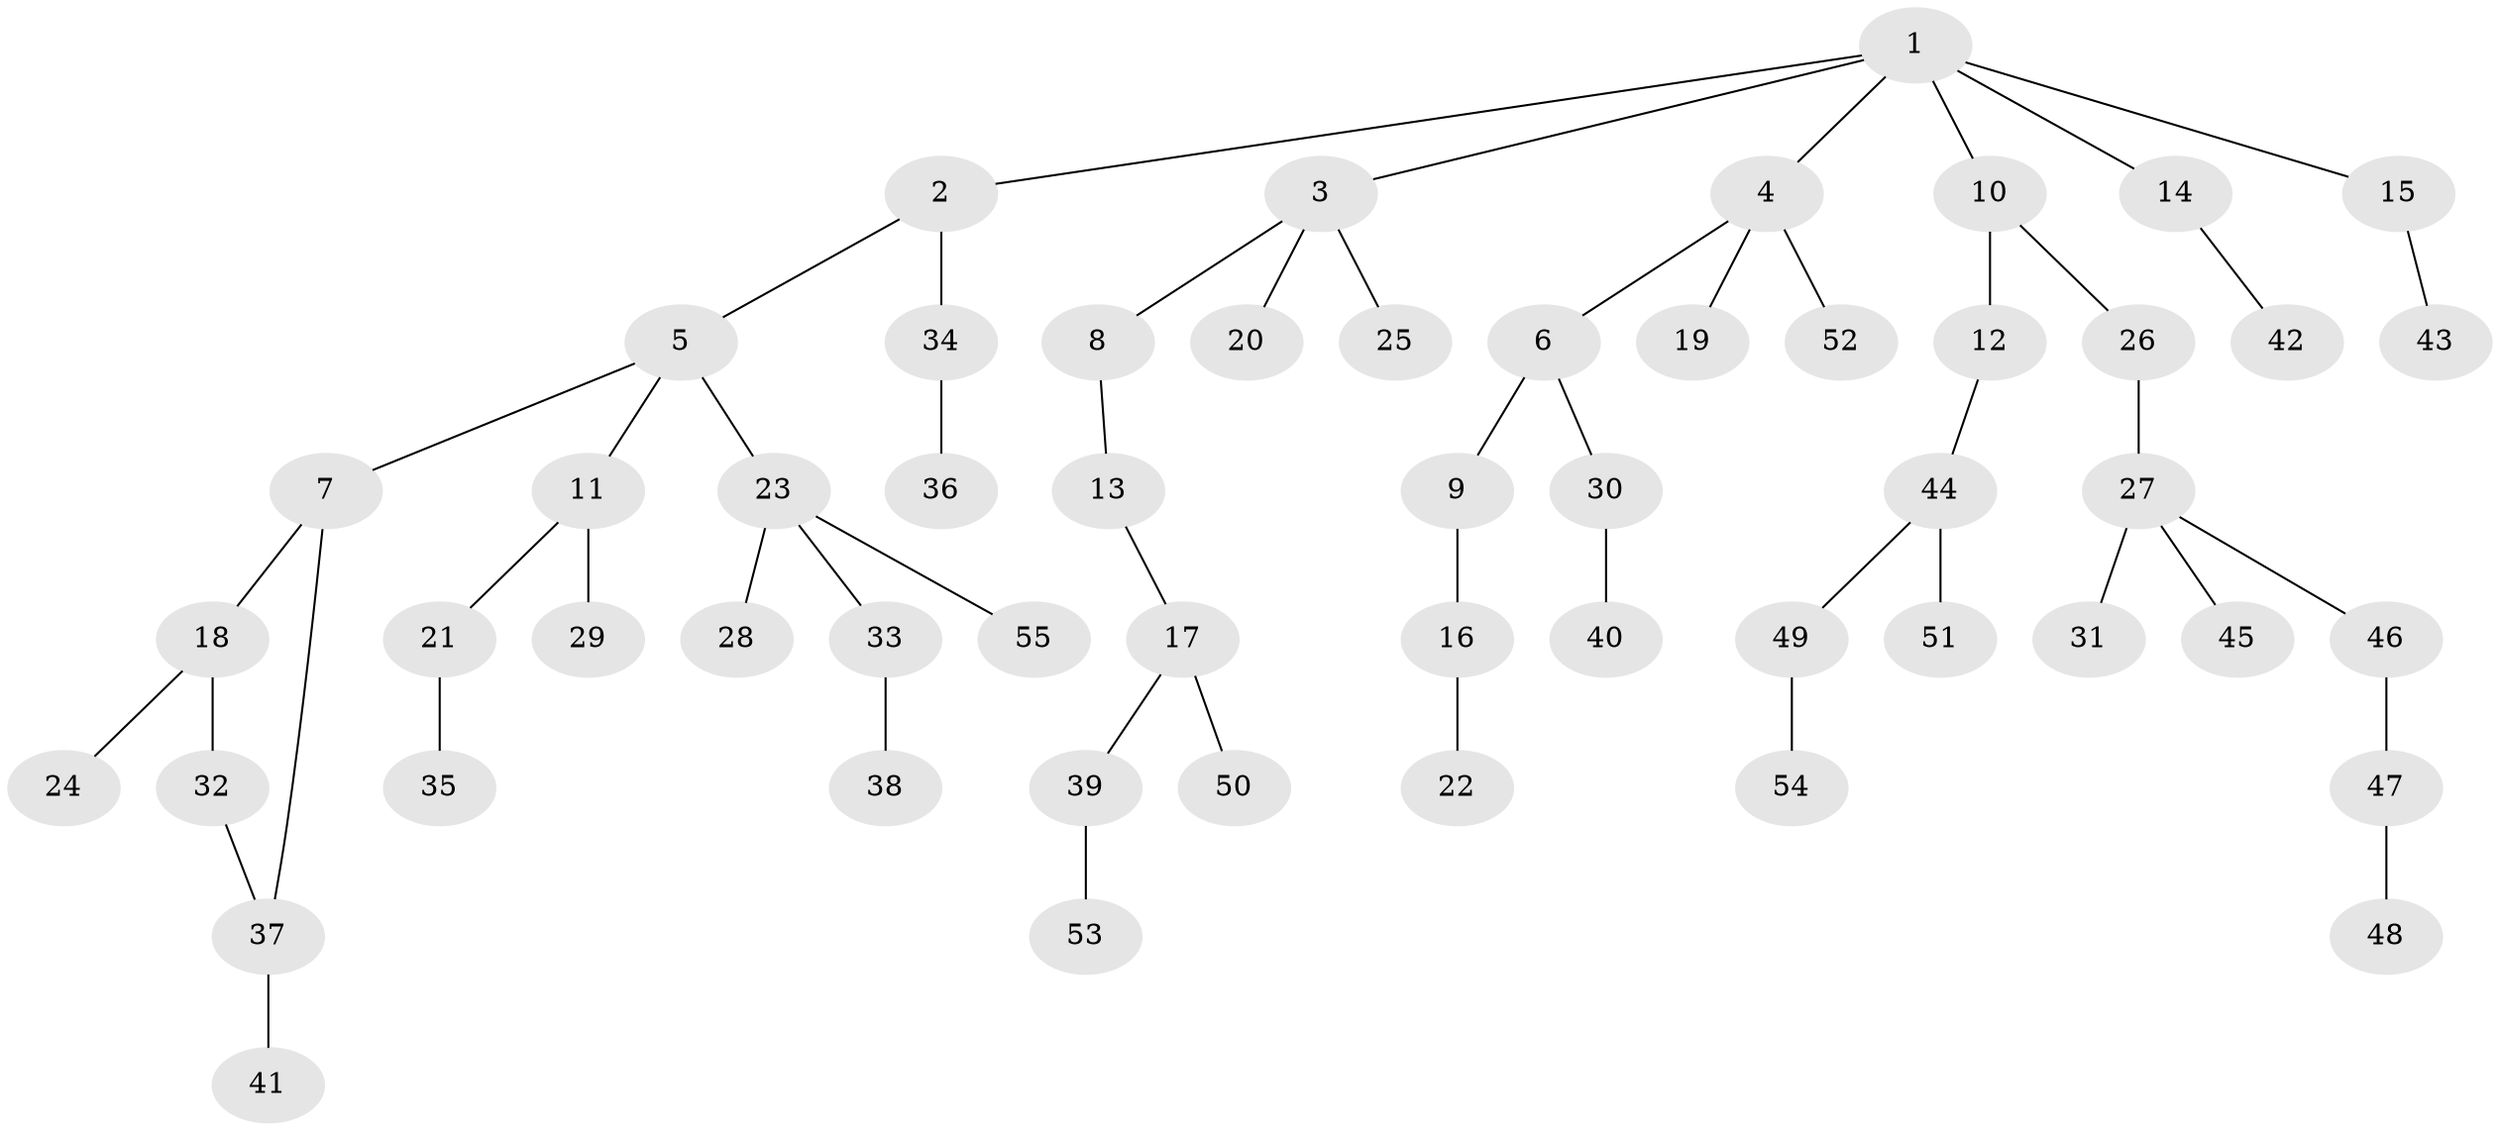 // Generated by graph-tools (version 1.1) at 2025/01/03/09/25 03:01:00]
// undirected, 55 vertices, 55 edges
graph export_dot {
graph [start="1"]
  node [color=gray90,style=filled];
  1;
  2;
  3;
  4;
  5;
  6;
  7;
  8;
  9;
  10;
  11;
  12;
  13;
  14;
  15;
  16;
  17;
  18;
  19;
  20;
  21;
  22;
  23;
  24;
  25;
  26;
  27;
  28;
  29;
  30;
  31;
  32;
  33;
  34;
  35;
  36;
  37;
  38;
  39;
  40;
  41;
  42;
  43;
  44;
  45;
  46;
  47;
  48;
  49;
  50;
  51;
  52;
  53;
  54;
  55;
  1 -- 2;
  1 -- 3;
  1 -- 4;
  1 -- 10;
  1 -- 14;
  1 -- 15;
  2 -- 5;
  2 -- 34;
  3 -- 8;
  3 -- 20;
  3 -- 25;
  4 -- 6;
  4 -- 19;
  4 -- 52;
  5 -- 7;
  5 -- 11;
  5 -- 23;
  6 -- 9;
  6 -- 30;
  7 -- 18;
  7 -- 37;
  8 -- 13;
  9 -- 16;
  10 -- 12;
  10 -- 26;
  11 -- 21;
  11 -- 29;
  12 -- 44;
  13 -- 17;
  14 -- 42;
  15 -- 43;
  16 -- 22;
  17 -- 39;
  17 -- 50;
  18 -- 24;
  18 -- 32;
  21 -- 35;
  23 -- 28;
  23 -- 33;
  23 -- 55;
  26 -- 27;
  27 -- 31;
  27 -- 45;
  27 -- 46;
  30 -- 40;
  32 -- 37;
  33 -- 38;
  34 -- 36;
  37 -- 41;
  39 -- 53;
  44 -- 49;
  44 -- 51;
  46 -- 47;
  47 -- 48;
  49 -- 54;
}
